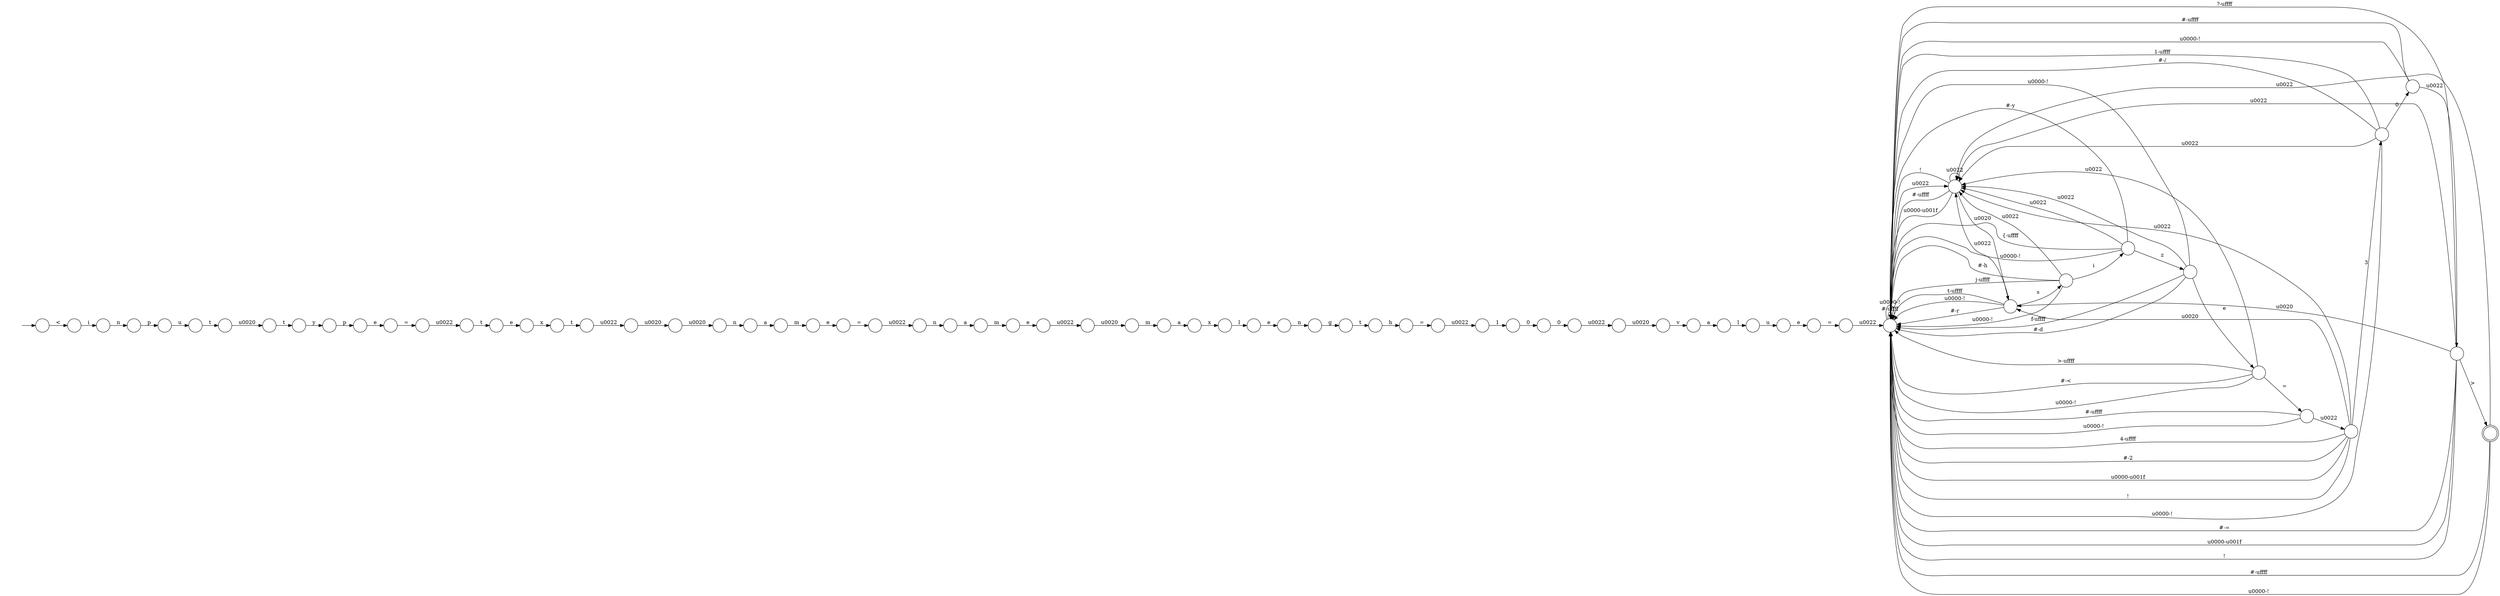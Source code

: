 digraph Automaton {
  rankdir = LR;
  0 [shape=circle,label=""];
  0 -> 59 [label="\u0020"]
  1 [shape=circle,label=""];
  1 -> 52 [label="t"]
  2 [shape=circle,label=""];
  2 -> 62 [label="\u0020"]
  3 [shape=circle,label=""];
  3 -> 51 [label="\u0022"]
  3 -> 65 [label="\u0000-!"]
  3 -> 14 [label="i"]
  3 -> 65 [label="#-h"]
  3 -> 65 [label="j-\uffff"]
  4 [shape=circle,label=""];
  4 -> 16 [label="i"]
  5 [shape=circle,label=""];
  5 -> 12 [label="n"]
  6 [shape=circle,label=""];
  6 -> 61 [label="="]
  7 [shape=circle,label=""];
  7 -> 51 [label="\u0022"]
  7 -> 65 [label="#-="]
  7 -> 53 [label=">"]
  7 -> 65 [label="\u0000-\u001f"]
  7 -> 55 [label="\u0020"]
  7 -> 65 [label="!"]
  7 -> 65 [label="?-\uffff"]
  8 [shape=circle,label=""];
  8 -> 48 [label="0"]
  9 [shape=circle,label=""];
  9 -> 64 [label="a"]
  10 [shape=circle,label=""];
  10 -> 1 [label="g"]
  11 [shape=circle,label=""];
  11 -> 60 [label="u"]
  12 [shape=circle,label=""];
  12 -> 29 [label="a"]
  13 [shape=circle,label=""];
  13 -> 37 [label="\u0022"]
  14 [shape=circle,label=""];
  14 -> 54 [label="z"]
  14 -> 51 [label="\u0022"]
  14 -> 65 [label="\u0000-!"]
  14 -> 65 [label="#-y"]
  14 -> 65 [label="{-\uffff"]
  15 [shape=circle,label=""];
  15 -> 57 [label="t"]
  16 [shape=circle,label=""];
  16 -> 18 [label="n"]
  17 [shape=circle,label=""];
  17 -> 63 [label="u"]
  18 [shape=circle,label=""];
  18 -> 17 [label="p"]
  19 [shape=circle,label=""];
  initial [shape=plaintext,label=""];
  initial -> 19
  19 -> 4 [label="<"]
  20 [shape=circle,label=""];
  20 -> 65 [label="\u0022"]
  21 [shape=circle,label=""];
  21 -> 23 [label="\u0022"]
  22 [shape=circle,label=""];
  22 -> 39 [label="="]
  23 [shape=circle,label=""];
  23 -> 8 [label="1"]
  24 [shape=circle,label=""];
  24 -> 47 [label="m"]
  25 [shape=circle,label=""];
  25 -> 26 [label="x"]
  26 [shape=circle,label=""];
  26 -> 31 [label="l"]
  27 [shape=circle,label=""];
  27 -> 7 [label="\u0022"]
  27 -> 65 [label="#-\uffff"]
  27 -> 65 [label="\u0000-!"]
  28 [shape=circle,label=""];
  28 -> 20 [label="="]
  29 [shape=circle,label=""];
  29 -> 36 [label="m"]
  30 [shape=circle,label=""];
  30 -> 11 [label="l"]
  31 [shape=circle,label=""];
  31 -> 38 [label="e"]
  32 [shape=circle,label=""];
  32 -> 67 [label="t"]
  33 [shape=circle,label=""];
  33 -> 44 [label="\u0020"]
  34 [shape=circle,label=""];
  34 -> 9 [label="n"]
  35 [shape=circle,label=""];
  35 -> 30 [label="a"]
  36 [shape=circle,label=""];
  36 -> 22 [label="e"]
  37 [shape=circle,label=""];
  37 -> 24 [label="\u0020"]
  38 [shape=circle,label=""];
  38 -> 10 [label="n"]
  39 [shape=circle,label=""];
  39 -> 34 [label="\u0022"]
  40 [shape=circle,label=""];
  40 -> 15 [label="x"]
  41 [shape=circle,label=""];
  41 -> 42 [label="p"]
  42 [shape=circle,label=""];
  42 -> 6 [label="e"]
  43 [shape=circle,label=""];
  43 -> 65 [label="4-\uffff"]
  43 -> 65 [label="#-2"]
  43 -> 58 [label="3"]
  43 -> 51 [label="\u0022"]
  43 -> 65 [label="\u0000-\u001f"]
  43 -> 55 [label="\u0020"]
  43 -> 65 [label="!"]
  44 [shape=circle,label=""];
  44 -> 50 [label="t"]
  45 [shape=circle,label=""];
  45 -> 66 [label="="]
  45 -> 51 [label="\u0022"]
  45 -> 65 [label="#-<"]
  45 -> 65 [label="\u0000-!"]
  45 -> 65 [label=">-\uffff"]
  46 [shape=circle,label=""];
  46 -> 21 [label="="]
  47 [shape=circle,label=""];
  47 -> 25 [label="a"]
  48 [shape=circle,label=""];
  48 -> 49 [label="0"]
  49 [shape=circle,label=""];
  49 -> 0 [label="\u0022"]
  50 [shape=circle,label=""];
  50 -> 41 [label="y"]
  51 [shape=circle,label=""];
  51 -> 51 [label="\u0022"]
  51 -> 65 [label="#-\uffff"]
  51 -> 65 [label="\u0000-\u001f"]
  51 -> 55 [label="\u0020"]
  51 -> 65 [label="!"]
  52 [shape=circle,label=""];
  52 -> 46 [label="h"]
  53 [shape=doublecircle,label=""];
  53 -> 51 [label="\u0022"]
  53 -> 65 [label="#-\uffff"]
  53 -> 65 [label="\u0000-!"]
  54 [shape=circle,label=""];
  54 -> 51 [label="\u0022"]
  54 -> 65 [label="\u0000-!"]
  54 -> 45 [label="e"]
  54 -> 65 [label="f-\uffff"]
  54 -> 65 [label="#-d"]
  55 [shape=circle,label=""];
  55 -> 51 [label="\u0022"]
  55 -> 65 [label="\u0000-!"]
  55 -> 65 [label="#-r"]
  55 -> 3 [label="s"]
  55 -> 65 [label="t-\uffff"]
  56 [shape=circle,label=""];
  56 -> 13 [label="e"]
  57 [shape=circle,label=""];
  57 -> 2 [label="\u0022"]
  58 [shape=circle,label=""];
  58 -> 51 [label="\u0022"]
  58 -> 65 [label="\u0000-!"]
  58 -> 65 [label="1-\uffff"]
  58 -> 27 [label="0"]
  58 -> 65 [label="#-/"]
  59 [shape=circle,label=""];
  59 -> 35 [label="v"]
  60 [shape=circle,label=""];
  60 -> 28 [label="e"]
  61 [shape=circle,label=""];
  61 -> 32 [label="\u0022"]
  62 [shape=circle,label=""];
  62 -> 5 [label="\u0020"]
  63 [shape=circle,label=""];
  63 -> 33 [label="t"]
  64 [shape=circle,label=""];
  64 -> 56 [label="m"]
  65 [shape=circle,label=""];
  65 -> 51 [label="\u0022"]
  65 -> 65 [label="#-\uffff"]
  65 -> 65 [label="\u0000-!"]
  66 [shape=circle,label=""];
  66 -> 43 [label="\u0022"]
  66 -> 65 [label="#-\uffff"]
  66 -> 65 [label="\u0000-!"]
  67 [shape=circle,label=""];
  67 -> 40 [label="e"]
}

